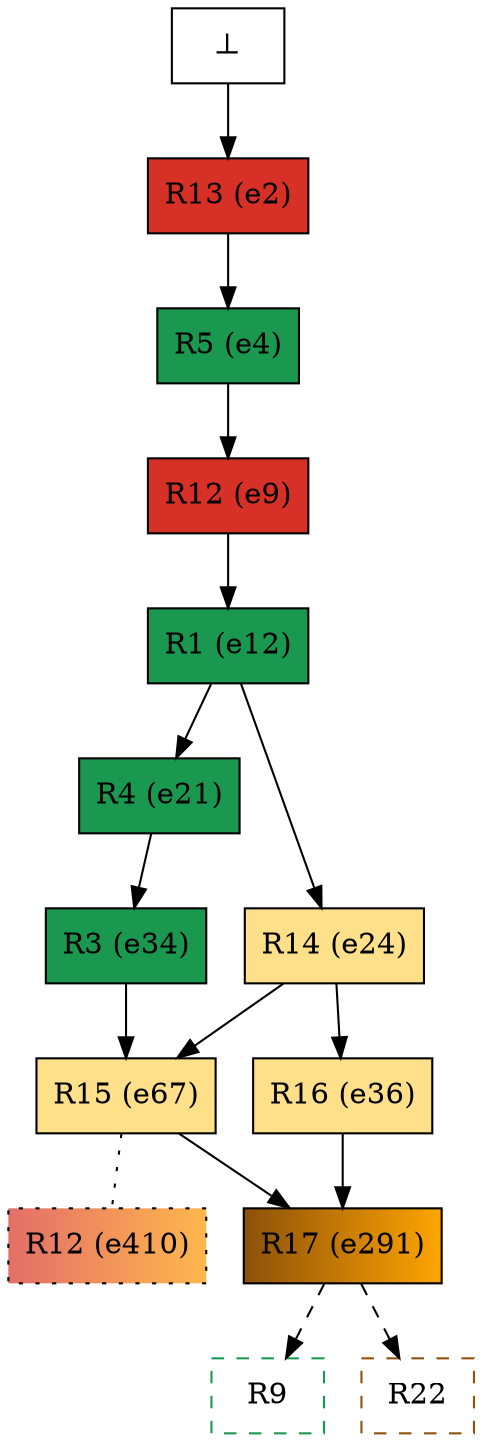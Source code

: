 digraph test {
  e2 -> e4;
  e4 -> e9;
  e9 -> e12;
  e12 -> e21;
  e12 -> e24;
  e21 -> e34;
  e24 -> e36;
  e24 -> e67;
  e34 -> e67;
  e36 -> e291;
  e67 -> e291;
  e67 -> e410 [arrowhead=none style=dotted];
  e291 -> r9 [color="black" style=dashed];
  e291 -> r22 [color="black" style=dashed];
  e0 -> e2;
  e2 [color="black" fillcolor="#d73027:#d73027" label="R13 (e2)" shape=box style=filled];
  e4 [color="black" fillcolor="#1a9850:#1a9850" label="R5 (e4)" shape=box style=filled];
  e9 [color="black" fillcolor="#d73027:#d73027" label="R12 (e9)" shape=box style=filled];
  e12 [color="black" fillcolor="#1a9850:#1a9850" label="R1 (e12)" shape=box style=filled];
  e21 [color="black" fillcolor="#1a9850:#1a9850" label="R4 (e21)" shape=box style=filled];
  e24 [color="black" fillcolor="#fee08b:#fee08b" label="R14 (e24)" shape=box style=filled];
  e34 [color="black" fillcolor="#1a9850:#1a9850" label="R3 (e34)" shape=box style=filled];
  e36 [color="black" fillcolor="#fee08b:#fee08b" label="R16 (e36)" shape=box style=filled];
  e67 [color="black" fillcolor="#fee08b:#fee08b" label="R15 (e67)" shape=box style=filled];
  e291 [color="black" fillcolor="#8c510a:orange" label="R17 (e291)" shape=box style=filled];
  e410 [color="black" fillcolor="#d73027b2:#ff9900b2" label="R12 (e410)" shape=box style="filled,dotted"];
  e0 [fillcolor="white" label="⊥" shape=box style=filled];
  r9 [fillcolor="transparent" color="#1a9850" label=R9 shape=box style=dashed];
  r22 [fillcolor="transparent" color="#8c510a" label=R22 shape=box style=dashed];
}

